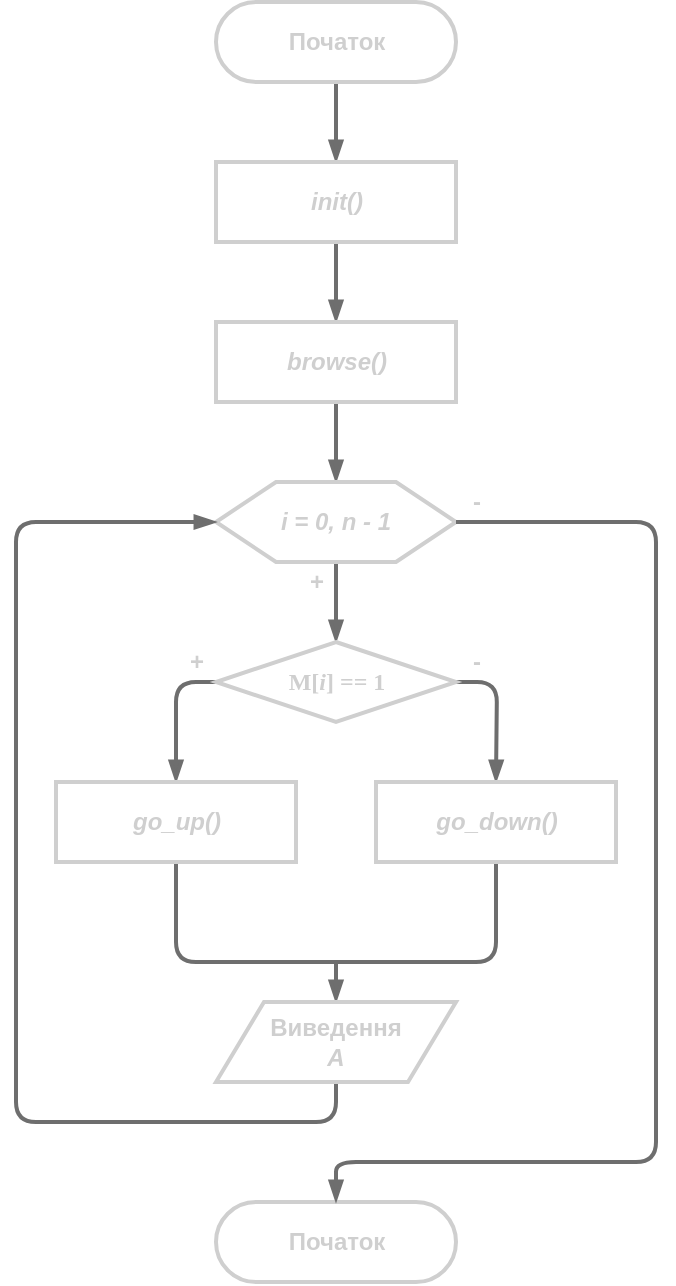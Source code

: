 <mxfile version="15.7.3" type="device" pages="5"><diagram id="VErXD3LY2XU5S0TWcknd" name="Основна"><mxGraphModel dx="434" dy="779" grid="1" gridSize="10" guides="1" tooltips="1" connect="1" arrows="1" fold="1" page="1" pageScale="1" pageWidth="827" pageHeight="1169" math="0" shadow="0"><root><mxCell id="0"/><mxCell id="1" parent="0"/><mxCell id="3n3Az-c2CHHr2VOYUm8L-2" style="edgeStyle=orthogonalEdgeStyle;rounded=0;orthogonalLoop=1;jettySize=auto;html=1;fontColor=#CFCFCF;strokeWidth=2;endArrow=blockThin;endFill=1;strokeColor=#6E6E6E;" edge="1" parent="1" source="3n3Az-c2CHHr2VOYUm8L-1"><mxGeometry relative="1" as="geometry"><mxPoint x="260" y="280" as="targetPoint"/></mxGeometry></mxCell><mxCell id="3n3Az-c2CHHr2VOYUm8L-1" value="&lt;b&gt;&lt;font color=&quot;#cfcfcf&quot;&gt;Початок&lt;/font&gt;&lt;/b&gt;" style="html=1;dashed=0;whitespace=wrap;shape=mxgraph.dfd.start;strokeWidth=2;strokeColor=#CFCFCF;" vertex="1" parent="1"><mxGeometry x="200" y="200" width="120" height="40" as="geometry"/></mxCell><mxCell id="3n3Az-c2CHHr2VOYUm8L-5" style="edgeStyle=orthogonalEdgeStyle;rounded=0;orthogonalLoop=1;jettySize=auto;html=1;fontColor=#CFCFCF;endArrow=blockThin;endFill=1;strokeColor=#6E6E6E;strokeWidth=2;" edge="1" parent="1" source="3n3Az-c2CHHr2VOYUm8L-4"><mxGeometry relative="1" as="geometry"><mxPoint x="260" y="360" as="targetPoint"/></mxGeometry></mxCell><mxCell id="3n3Az-c2CHHr2VOYUm8L-4" value="&lt;b&gt;&lt;i&gt;init()&lt;/i&gt;&lt;/b&gt;" style="html=1;dashed=0;whitespace=wrap;fontColor=#CFCFCF;strokeColor=#CFCFCF;strokeWidth=2;" vertex="1" parent="1"><mxGeometry x="200" y="280" width="120" height="40" as="geometry"/></mxCell><mxCell id="3n3Az-c2CHHr2VOYUm8L-9" style="edgeStyle=orthogonalEdgeStyle;rounded=0;orthogonalLoop=1;jettySize=auto;html=1;entryX=0.5;entryY=0;entryDx=0;entryDy=0;fontColor=#CFCFCF;endArrow=blockThin;endFill=1;strokeColor=#6E6E6E;strokeWidth=2;" edge="1" parent="1" source="3n3Az-c2CHHr2VOYUm8L-6" target="3n3Az-c2CHHr2VOYUm8L-7"><mxGeometry relative="1" as="geometry"/></mxCell><mxCell id="3n3Az-c2CHHr2VOYUm8L-6" value="&lt;b&gt;&lt;i&gt;browse()&lt;/i&gt;&lt;/b&gt;" style="html=1;dashed=0;whitespace=wrap;fontColor=#CFCFCF;strokeColor=#CFCFCF;strokeWidth=2;" vertex="1" parent="1"><mxGeometry x="200" y="360" width="120" height="40" as="geometry"/></mxCell><mxCell id="3n3Az-c2CHHr2VOYUm8L-10" style="edgeStyle=orthogonalEdgeStyle;rounded=0;orthogonalLoop=1;jettySize=auto;html=1;fontColor=#CFCFCF;endArrow=blockThin;endFill=1;strokeColor=#6E6E6E;strokeWidth=2;" edge="1" parent="1" source="3n3Az-c2CHHr2VOYUm8L-7"><mxGeometry relative="1" as="geometry"><mxPoint x="260" y="520" as="targetPoint"/></mxGeometry></mxCell><mxCell id="3n3Az-c2CHHr2VOYUm8L-7" value="&lt;b&gt;&lt;i&gt;i = 0, n - 1&lt;/i&gt;&lt;/b&gt;" style="shape=hexagon;perimeter=hexagonPerimeter2;whiteSpace=wrap;html=1;size=0.25;dashed=0;fontColor=#CFCFCF;strokeColor=#CFCFCF;strokeWidth=2;" vertex="1" parent="1"><mxGeometry x="200" y="440" width="120" height="40" as="geometry"/></mxCell><mxCell id="3n3Az-c2CHHr2VOYUm8L-14" style="edgeStyle=orthogonalEdgeStyle;rounded=1;orthogonalLoop=1;jettySize=auto;html=1;fontColor=#CFCFCF;endArrow=blockThin;endFill=1;strokeColor=#6E6E6E;strokeWidth=2;entryX=0.5;entryY=0;entryDx=0;entryDy=0;" edge="1" parent="1" source="3n3Az-c2CHHr2VOYUm8L-13" target="3n3Az-c2CHHr2VOYUm8L-16"><mxGeometry relative="1" as="geometry"><mxPoint x="180" y="600" as="targetPoint"/><Array as="points"><mxPoint x="180" y="540"/></Array></mxGeometry></mxCell><mxCell id="3n3Az-c2CHHr2VOYUm8L-15" style="edgeStyle=orthogonalEdgeStyle;rounded=1;orthogonalLoop=1;jettySize=auto;html=1;fontColor=#CFCFCF;endArrow=blockThin;endFill=1;strokeColor=#6E6E6E;strokeWidth=2;" edge="1" parent="1" source="3n3Az-c2CHHr2VOYUm8L-13"><mxGeometry relative="1" as="geometry"><mxPoint x="340" y="590" as="targetPoint"/></mxGeometry></mxCell><mxCell id="3n3Az-c2CHHr2VOYUm8L-13" value="&lt;font style=&quot;font-size: 12px&quot;&gt;&lt;b&gt;&lt;span lang=&quot;EN-US&quot; style=&quot;font-family: &amp;#34;times new roman&amp;#34; , serif&quot;&gt;M[&lt;/span&gt;&lt;i&gt;&lt;span lang=&quot;EN-US&quot; style=&quot;font-family: &amp;#34;times new roman&amp;#34; , serif&quot;&gt;i&lt;/span&gt;&lt;/i&gt;&lt;span lang=&quot;EN-US&quot; style=&quot;font-family: &amp;#34;times new roman&amp;#34; , serif&quot;&gt;] ==&lt;/span&gt;&lt;span lang=&quot;EN-US&quot; style=&quot;font-family: &amp;#34;times new roman&amp;#34; , serif&quot;&gt;&lt;i&gt;&amp;nbsp;&lt;/i&gt;1&lt;/span&gt;&lt;/b&gt;&lt;/font&gt;" style="shape=rhombus;html=1;dashed=0;whitespace=wrap;perimeter=rhombusPerimeter;fontColor=#CFCFCF;strokeColor=#CFCFCF;strokeWidth=2;" vertex="1" parent="1"><mxGeometry x="200" y="520" width="120" height="40" as="geometry"/></mxCell><mxCell id="3n3Az-c2CHHr2VOYUm8L-18" style="edgeStyle=orthogonalEdgeStyle;rounded=1;orthogonalLoop=1;jettySize=auto;html=1;fontColor=#CFCFCF;endArrow=none;endFill=0;strokeColor=#6E6E6E;strokeWidth=2;" edge="1" parent="1" source="3n3Az-c2CHHr2VOYUm8L-16"><mxGeometry relative="1" as="geometry"><mxPoint x="260" y="680" as="targetPoint"/><Array as="points"><mxPoint x="180" y="680"/></Array></mxGeometry></mxCell><mxCell id="3n3Az-c2CHHr2VOYUm8L-16" value="&lt;b&gt;&lt;i&gt;&lt;font color=&quot;#cfcfcf&quot;&gt;go_up()&lt;/font&gt;&lt;/i&gt;&lt;/b&gt;" style="html=1;dashed=0;whitespace=wrap;fontColor=rgba(240, 240, 240, 1);strokeColor=#CFCFCF;strokeWidth=2;" vertex="1" parent="1"><mxGeometry x="120" y="590" width="120" height="40" as="geometry"/></mxCell><mxCell id="3n3Az-c2CHHr2VOYUm8L-19" style="edgeStyle=orthogonalEdgeStyle;rounded=1;orthogonalLoop=1;jettySize=auto;html=1;fontColor=#CFCFCF;endArrow=none;endFill=0;strokeColor=#6E6E6E;strokeWidth=2;" edge="1" parent="1" source="3n3Az-c2CHHr2VOYUm8L-17"><mxGeometry relative="1" as="geometry"><mxPoint x="260" y="680" as="targetPoint"/><Array as="points"><mxPoint x="340" y="680"/></Array></mxGeometry></mxCell><mxCell id="3n3Az-c2CHHr2VOYUm8L-17" value="&lt;b&gt;&lt;i&gt;&lt;font color=&quot;#cfcfcf&quot;&gt;go_down()&lt;/font&gt;&lt;/i&gt;&lt;/b&gt;" style="html=1;dashed=0;whitespace=wrap;fontColor=rgba(240, 240, 240, 1);strokeColor=#CFCFCF;strokeWidth=2;" vertex="1" parent="1"><mxGeometry x="280" y="590" width="120" height="40" as="geometry"/></mxCell><mxCell id="3n3Az-c2CHHr2VOYUm8L-20" style="edgeStyle=orthogonalEdgeStyle;rounded=0;orthogonalLoop=1;jettySize=auto;html=1;fontColor=#CFCFCF;endArrow=blockThin;endFill=1;strokeColor=#6E6E6E;strokeWidth=2;" edge="1" parent="1"><mxGeometry relative="1" as="geometry"><mxPoint x="260" y="700" as="targetPoint"/><mxPoint x="260" y="680" as="sourcePoint"/></mxGeometry></mxCell><mxCell id="3n3Az-c2CHHr2VOYUm8L-22" style="edgeStyle=orthogonalEdgeStyle;rounded=1;orthogonalLoop=1;jettySize=auto;html=1;fontColor=#CFCFCF;endArrow=blockThin;endFill=1;strokeColor=#6E6E6E;strokeWidth=2;entryX=0;entryY=0.5;entryDx=0;entryDy=0;" edge="1" parent="1" source="3n3Az-c2CHHr2VOYUm8L-21" target="3n3Az-c2CHHr2VOYUm8L-7"><mxGeometry relative="1" as="geometry"><mxPoint x="90" y="460" as="targetPoint"/><Array as="points"><mxPoint x="260" y="760"/><mxPoint x="100" y="760"/><mxPoint x="100" y="460"/></Array></mxGeometry></mxCell><mxCell id="3n3Az-c2CHHr2VOYUm8L-21" value="&lt;b&gt;&lt;font color=&quot;#cfcfcf&quot;&gt;Виведення&lt;br&gt;&lt;i&gt;А&lt;/i&gt;&lt;br&gt;&lt;/font&gt;&lt;/b&gt;" style="shape=parallelogram;perimeter=parallelogramPerimeter;whiteSpace=wrap;html=1;dashed=0;strokeColor=#CFCFCF;strokeWidth=2;" vertex="1" parent="1"><mxGeometry x="200" y="700" width="120" height="40" as="geometry"/></mxCell><mxCell id="3n3Az-c2CHHr2VOYUm8L-23" value="&lt;b&gt;&lt;font color=&quot;#cfcfcf&quot;&gt;Початок&lt;/font&gt;&lt;/b&gt;" style="html=1;dashed=0;whitespace=wrap;shape=mxgraph.dfd.start;strokeWidth=2;strokeColor=#CFCFCF;" vertex="1" parent="1"><mxGeometry x="200" y="800" width="120" height="40" as="geometry"/></mxCell><mxCell id="3n3Az-c2CHHr2VOYUm8L-24" value="&lt;b&gt;+&lt;/b&gt;" style="text;html=1;align=center;verticalAlign=middle;resizable=0;points=[];autosize=1;strokeColor=none;fillColor=none;fontSize=12;fontColor=#CFCFCF;" vertex="1" parent="1"><mxGeometry x="180" y="520" width="20" height="20" as="geometry"/></mxCell><mxCell id="3n3Az-c2CHHr2VOYUm8L-25" value="&lt;b&gt;-&lt;/b&gt;" style="text;html=1;align=center;verticalAlign=middle;resizable=0;points=[];autosize=1;strokeColor=none;fillColor=none;fontSize=12;fontColor=#CFCFCF;" vertex="1" parent="1"><mxGeometry x="320" y="520" width="20" height="20" as="geometry"/></mxCell><mxCell id="3n3Az-c2CHHr2VOYUm8L-26" value="&lt;b&gt;+&lt;/b&gt;" style="text;html=1;align=center;verticalAlign=middle;resizable=0;points=[];autosize=1;strokeColor=none;fillColor=none;fontSize=12;fontColor=#CFCFCF;" vertex="1" parent="1"><mxGeometry x="240" y="480" width="20" height="20" as="geometry"/></mxCell><mxCell id="3n3Az-c2CHHr2VOYUm8L-27" value="&lt;b&gt;-&lt;/b&gt;" style="text;html=1;align=center;verticalAlign=middle;resizable=0;points=[];autosize=1;strokeColor=none;fillColor=none;fontSize=12;fontColor=#CFCFCF;" vertex="1" parent="1"><mxGeometry x="320" y="440" width="20" height="20" as="geometry"/></mxCell><mxCell id="3n3Az-c2CHHr2VOYUm8L-28" style="edgeStyle=orthogonalEdgeStyle;rounded=1;orthogonalLoop=1;jettySize=auto;html=1;fontColor=#CFCFCF;endArrow=blockThin;endFill=1;strokeColor=#6E6E6E;strokeWidth=2;exitX=1;exitY=0.5;exitDx=0;exitDy=0;entryX=0.5;entryY=0.5;entryDx=0;entryDy=-20;entryPerimeter=0;" edge="1" parent="1" source="3n3Az-c2CHHr2VOYUm8L-7" target="3n3Az-c2CHHr2VOYUm8L-23"><mxGeometry relative="1" as="geometry"><mxPoint x="400" y="760" as="targetPoint"/><mxPoint x="270" y="490" as="sourcePoint"/><Array as="points"><mxPoint x="420" y="460"/><mxPoint x="420" y="780"/><mxPoint x="260" y="780"/></Array></mxGeometry></mxCell></root></mxGraphModel></diagram><diagram id="AMESwNpRccfk8KoE5VS7" name="init"><mxGraphModel dx="304" dy="545" grid="1" gridSize="10" guides="1" tooltips="1" connect="1" arrows="1" fold="1" page="1" pageScale="1" pageWidth="827" pageHeight="1169" math="0" shadow="0"><root><mxCell id="Ew0zKJBiKAkMrUPl1VvY-0"/><mxCell id="Ew0zKJBiKAkMrUPl1VvY-1" parent="Ew0zKJBiKAkMrUPl1VvY-0"/><mxCell id="jxosLvXY7_9ISaKPgL17-3" style="edgeStyle=orthogonalEdgeStyle;rounded=1;orthogonalLoop=1;jettySize=auto;html=1;fontSize=12;fontColor=#CFCFCF;endArrow=blockThin;endFill=1;strokeColor=#6E6E6E;strokeWidth=2;" edge="1" parent="Ew0zKJBiKAkMrUPl1VvY-1" source="jxosLvXY7_9ISaKPgL17-1"><mxGeometry relative="1" as="geometry"><mxPoint x="340" y="320" as="targetPoint"/></mxGeometry></mxCell><mxCell id="jxosLvXY7_9ISaKPgL17-1" value="&lt;b&gt;Початок &lt;i&gt;init()&lt;/i&gt;&lt;/b&gt;" style="shape=process;whiteSpace=wrap;html=1;backgroundOutline=1;dashed=0;fontSize=12;fontColor=#CFCFCF;strokeColor=#CFCFCF;strokeWidth=2;" vertex="1" parent="Ew0zKJBiKAkMrUPl1VvY-1"><mxGeometry x="280" y="240" width="120" height="40" as="geometry"/></mxCell><mxCell id="jxosLvXY7_9ISaKPgL17-2" value="&lt;b&gt;Кінець&amp;nbsp;&lt;i&gt;init()&lt;/i&gt;&lt;/b&gt;" style="shape=process;whiteSpace=wrap;html=1;backgroundOutline=1;dashed=0;fontSize=12;fontColor=#CFCFCF;strokeColor=#CFCFCF;strokeWidth=2;" vertex="1" parent="Ew0zKJBiKAkMrUPl1VvY-1"><mxGeometry x="280" y="660" width="120" height="40" as="geometry"/></mxCell><mxCell id="jxosLvXY7_9ISaKPgL17-5" style="edgeStyle=orthogonalEdgeStyle;rounded=1;orthogonalLoop=1;jettySize=auto;html=1;fontSize=12;fontColor=#CFCFCF;endArrow=blockThin;endFill=1;strokeColor=#6E6E6E;strokeWidth=2;" edge="1" parent="Ew0zKJBiKAkMrUPl1VvY-1" source="jxosLvXY7_9ISaKPgL17-4"><mxGeometry relative="1" as="geometry"><mxPoint x="340" y="400" as="targetPoint"/></mxGeometry></mxCell><mxCell id="jxosLvXY7_9ISaKPgL17-4" value="&lt;b&gt;Введення &lt;br&gt;А, В&lt;/b&gt;" style="shape=parallelogram;perimeter=parallelogramPerimeter;whiteSpace=wrap;html=1;dashed=0;fontSize=12;fontColor=#CFCFCF;strokeColor=#CFCFCF;strokeWidth=2;" vertex="1" parent="Ew0zKJBiKAkMrUPl1VvY-1"><mxGeometry x="280" y="320" width="120" height="40" as="geometry"/></mxCell><mxCell id="jxosLvXY7_9ISaKPgL17-7" style="edgeStyle=orthogonalEdgeStyle;rounded=1;orthogonalLoop=1;jettySize=auto;html=1;fontSize=12;fontColor=#CFCFCF;endArrow=blockThin;endFill=1;strokeColor=#6E6E6E;strokeWidth=2;" edge="1" parent="Ew0zKJBiKAkMrUPl1VvY-1" source="jxosLvXY7_9ISaKPgL17-6"><mxGeometry relative="1" as="geometry"><mxPoint x="340" y="480" as="targetPoint"/></mxGeometry></mxCell><mxCell id="jxosLvXY7_9ISaKPgL17-6" value="&lt;p class=&quot;MsoNormal&quot; style=&quot;margin-left: 2.55pt ; line-height: 150%&quot;&gt;&lt;i&gt;&lt;span lang=&quot;UK&quot; style=&quot;line-height: 150%&quot;&gt;&lt;b&gt;srand(time(NULL))&lt;/b&gt;&lt;/span&gt;&lt;/i&gt;&lt;/p&gt;" style="html=1;dashed=0;whitespace=wrap;fontSize=12;fontColor=#CFCFCF;strokeColor=#CFCFCF;strokeWidth=2;" vertex="1" parent="Ew0zKJBiKAkMrUPl1VvY-1"><mxGeometry x="280" y="400" width="120" height="40" as="geometry"/></mxCell><mxCell id="g2Cu0-tZTQ4cTyQQmRqe-1" style="edgeStyle=orthogonalEdgeStyle;rounded=1;orthogonalLoop=1;jettySize=auto;html=1;fontSize=12;fontColor=#CFCFCF;endArrow=blockThin;endFill=1;strokeColor=#6E6E6E;strokeWidth=2;" edge="1" parent="Ew0zKJBiKAkMrUPl1VvY-1" source="g2Cu0-tZTQ4cTyQQmRqe-0"><mxGeometry relative="1" as="geometry"><mxPoint x="340" y="560" as="targetPoint"/></mxGeometry></mxCell><mxCell id="g2Cu0-tZTQ4cTyQQmRqe-0" value="&lt;b&gt;&lt;i&gt;i = 0, n - 1&lt;/i&gt;&lt;/b&gt;" style="shape=hexagon;perimeter=hexagonPerimeter2;whiteSpace=wrap;html=1;size=0.25;dashed=0;fontColor=#CFCFCF;strokeColor=#CFCFCF;strokeWidth=2;" vertex="1" parent="Ew0zKJBiKAkMrUPl1VvY-1"><mxGeometry x="280" y="480" width="120" height="40" as="geometry"/></mxCell><mxCell id="ptQA7FdXPeIJqUZ7qnWB-0" value="&lt;b&gt;+&lt;/b&gt;" style="text;html=1;align=center;verticalAlign=middle;resizable=0;points=[];autosize=1;strokeColor=none;fillColor=none;fontSize=12;fontColor=#CFCFCF;" vertex="1" parent="Ew0zKJBiKAkMrUPl1VvY-1"><mxGeometry x="320" y="520" width="20" height="20" as="geometry"/></mxCell><mxCell id="ptQA7FdXPeIJqUZ7qnWB-1" value="&lt;b&gt;-&lt;/b&gt;" style="text;html=1;align=center;verticalAlign=middle;resizable=0;points=[];autosize=1;strokeColor=none;fillColor=none;fontSize=12;fontColor=#CFCFCF;" vertex="1" parent="Ew0zKJBiKAkMrUPl1VvY-1"><mxGeometry x="400" y="480" width="20" height="20" as="geometry"/></mxCell><mxCell id="ptQA7FdXPeIJqUZ7qnWB-2" style="edgeStyle=orthogonalEdgeStyle;rounded=1;orthogonalLoop=1;jettySize=auto;html=1;fontSize=12;fontColor=#CFCFCF;endArrow=blockThin;endFill=1;strokeColor=#6E6E6E;strokeWidth=2;exitX=1;exitY=0.5;exitDx=0;exitDy=0;" edge="1" parent="Ew0zKJBiKAkMrUPl1VvY-1" source="g2Cu0-tZTQ4cTyQQmRqe-0"><mxGeometry relative="1" as="geometry"><mxPoint x="340" y="660" as="targetPoint"/><mxPoint x="350" y="530" as="sourcePoint"/><Array as="points"><mxPoint x="420" y="500"/><mxPoint x="420" y="640"/></Array></mxGeometry></mxCell><mxCell id="ptQA7FdXPeIJqUZ7qnWB-4" style="edgeStyle=orthogonalEdgeStyle;rounded=1;orthogonalLoop=1;jettySize=auto;html=1;fontSize=12;fontColor=#CFCFCF;endArrow=blockThin;endFill=1;strokeColor=#6E6E6E;strokeWidth=2;entryX=0;entryY=0.5;entryDx=0;entryDy=0;" edge="1" parent="Ew0zKJBiKAkMrUPl1VvY-1" source="ptQA7FdXPeIJqUZ7qnWB-3" target="g2Cu0-tZTQ4cTyQQmRqe-0"><mxGeometry relative="1" as="geometry"><mxPoint x="340" y="620" as="targetPoint"/><Array as="points"><mxPoint x="340" y="620"/><mxPoint x="260" y="620"/><mxPoint x="260" y="500"/></Array></mxGeometry></mxCell><mxCell id="ptQA7FdXPeIJqUZ7qnWB-3" value="&lt;font style=&quot;font-size: 12px&quot;&gt;&lt;b&gt;&lt;i&gt;&lt;span lang=&quot;UK&quot;&gt;M[&lt;/span&gt;&lt;span lang=&quot;UK&quot;&gt;i&lt;/span&gt;&lt;span lang=&quot;UK&quot;&gt;]&lt;/span&gt;&lt;span lang=&quot;UK&quot;&gt; = rand() % 2;&lt;/span&gt;&lt;/i&gt;&lt;/b&gt;&lt;/font&gt;" style="html=1;dashed=0;whitespace=wrap;fontSize=12;fontColor=#CFCFCF;strokeColor=#CFCFCF;strokeWidth=2;" vertex="1" parent="Ew0zKJBiKAkMrUPl1VvY-1"><mxGeometry x="280" y="560" width="120" height="40" as="geometry"/></mxCell></root></mxGraphModel></diagram><diagram id="oi4b44WLYdKYd5fE-HuP" name="browse"><mxGraphModel dx="304" dy="545" grid="1" gridSize="10" guides="1" tooltips="1" connect="1" arrows="1" fold="1" page="1" pageScale="1" pageWidth="827" pageHeight="1169" math="0" shadow="0"><root><mxCell id="JRLM4fZIY8JDBZTM4tTd-0"/><mxCell id="JRLM4fZIY8JDBZTM4tTd-1" parent="JRLM4fZIY8JDBZTM4tTd-0"/><mxCell id="K_V6_YN2c8frKBr8bbuY-0" style="edgeStyle=orthogonalEdgeStyle;rounded=1;orthogonalLoop=1;jettySize=auto;html=1;fontSize=12;fontColor=#CFCFCF;endArrow=blockThin;endFill=1;strokeColor=#6E6E6E;strokeWidth=2;" edge="1" parent="JRLM4fZIY8JDBZTM4tTd-1" source="K_V6_YN2c8frKBr8bbuY-1"><mxGeometry relative="1" as="geometry"><mxPoint x="340" y="480" as="targetPoint"/></mxGeometry></mxCell><mxCell id="K_V6_YN2c8frKBr8bbuY-1" value="&lt;b&gt;Початок &lt;i&gt;browse()&lt;/i&gt;&lt;/b&gt;" style="shape=process;whiteSpace=wrap;html=1;backgroundOutline=1;dashed=0;fontSize=12;fontColor=#CFCFCF;strokeColor=#CFCFCF;strokeWidth=2;" vertex="1" parent="JRLM4fZIY8JDBZTM4tTd-1"><mxGeometry x="280" y="400" width="120" height="40" as="geometry"/></mxCell><mxCell id="K_V6_YN2c8frKBr8bbuY-2" value="&lt;b&gt;Кінець&amp;nbsp;&lt;br&gt;&lt;i&gt;browse()&lt;/i&gt;&lt;/b&gt;" style="shape=process;whiteSpace=wrap;html=1;backgroundOutline=1;dashed=0;fontSize=12;fontColor=#CFCFCF;strokeColor=#CFCFCF;strokeWidth=2;" vertex="1" parent="JRLM4fZIY8JDBZTM4tTd-1"><mxGeometry x="280" y="660" width="120" height="40" as="geometry"/></mxCell><mxCell id="K_V6_YN2c8frKBr8bbuY-7" style="edgeStyle=orthogonalEdgeStyle;rounded=1;orthogonalLoop=1;jettySize=auto;html=1;fontSize=12;fontColor=#CFCFCF;endArrow=blockThin;endFill=1;strokeColor=#6E6E6E;strokeWidth=2;" edge="1" parent="JRLM4fZIY8JDBZTM4tTd-1" source="K_V6_YN2c8frKBr8bbuY-8"><mxGeometry relative="1" as="geometry"><mxPoint x="340" y="560" as="targetPoint"/></mxGeometry></mxCell><mxCell id="K_V6_YN2c8frKBr8bbuY-8" value="&lt;b&gt;&lt;i&gt;i = 0, n - 1&lt;/i&gt;&lt;/b&gt;" style="shape=hexagon;perimeter=hexagonPerimeter2;whiteSpace=wrap;html=1;size=0.25;dashed=0;fontColor=#CFCFCF;strokeColor=#CFCFCF;strokeWidth=2;" vertex="1" parent="JRLM4fZIY8JDBZTM4tTd-1"><mxGeometry x="280" y="480" width="120" height="40" as="geometry"/></mxCell><mxCell id="K_V6_YN2c8frKBr8bbuY-9" value="&lt;b&gt;+&lt;/b&gt;" style="text;html=1;align=center;verticalAlign=middle;resizable=0;points=[];autosize=1;strokeColor=none;fillColor=none;fontSize=12;fontColor=#CFCFCF;" vertex="1" parent="JRLM4fZIY8JDBZTM4tTd-1"><mxGeometry x="320" y="520" width="20" height="20" as="geometry"/></mxCell><mxCell id="K_V6_YN2c8frKBr8bbuY-10" value="&lt;b&gt;-&lt;/b&gt;" style="text;html=1;align=center;verticalAlign=middle;resizable=0;points=[];autosize=1;strokeColor=none;fillColor=none;fontSize=12;fontColor=#CFCFCF;" vertex="1" parent="JRLM4fZIY8JDBZTM4tTd-1"><mxGeometry x="400" y="480" width="20" height="20" as="geometry"/></mxCell><mxCell id="K_V6_YN2c8frKBr8bbuY-11" style="edgeStyle=orthogonalEdgeStyle;rounded=1;orthogonalLoop=1;jettySize=auto;html=1;fontSize=12;fontColor=#CFCFCF;endArrow=blockThin;endFill=1;strokeColor=#6E6E6E;strokeWidth=2;exitX=1;exitY=0.5;exitDx=0;exitDy=0;" edge="1" parent="JRLM4fZIY8JDBZTM4tTd-1" source="K_V6_YN2c8frKBr8bbuY-8"><mxGeometry relative="1" as="geometry"><mxPoint x="340" y="660" as="targetPoint"/><mxPoint x="350" y="530" as="sourcePoint"/><Array as="points"><mxPoint x="420" y="500"/><mxPoint x="420" y="640"/></Array></mxGeometry></mxCell><mxCell id="K_V6_YN2c8frKBr8bbuY-12" style="edgeStyle=orthogonalEdgeStyle;rounded=1;orthogonalLoop=1;jettySize=auto;html=1;fontSize=12;fontColor=#CFCFCF;endArrow=blockThin;endFill=1;strokeColor=#6E6E6E;strokeWidth=2;entryX=0;entryY=0.5;entryDx=0;entryDy=0;" edge="1" parent="JRLM4fZIY8JDBZTM4tTd-1" target="K_V6_YN2c8frKBr8bbuY-8"><mxGeometry relative="1" as="geometry"><mxPoint x="340" y="620" as="targetPoint"/><Array as="points"><mxPoint x="340" y="620"/><mxPoint x="260" y="620"/><mxPoint x="260" y="500"/></Array><mxPoint x="340" y="600" as="sourcePoint"/></mxGeometry></mxCell><mxCell id="K_V6_YN2c8frKBr8bbuY-14" value="&lt;b&gt;Виведення &lt;br&gt;&lt;i&gt;M[i]&lt;/i&gt;&lt;br&gt;&lt;/b&gt;" style="shape=parallelogram;perimeter=parallelogramPerimeter;whiteSpace=wrap;html=1;dashed=0;fontSize=12;fontColor=#CFCFCF;strokeColor=#CFCFCF;strokeWidth=2;" vertex="1" parent="JRLM4fZIY8JDBZTM4tTd-1"><mxGeometry x="280" y="560" width="120" height="40" as="geometry"/></mxCell></root></mxGraphModel></diagram><diagram id="xpF_D7s-yxExtYIZpJZz" name="go_up"><mxGraphModel dx="304" dy="545" grid="1" gridSize="10" guides="1" tooltips="1" connect="1" arrows="1" fold="1" page="1" pageScale="1" pageWidth="827" pageHeight="1169" math="0" shadow="0"><root><mxCell id="oaIYlhFf3q6a5GUk-Rw9-0"/><mxCell id="oaIYlhFf3q6a5GUk-Rw9-1" parent="oaIYlhFf3q6a5GUk-Rw9-0"/><mxCell id="ES_JJI-ImUW-uKYeOio3-0" style="edgeStyle=orthogonalEdgeStyle;rounded=1;orthogonalLoop=1;jettySize=auto;html=1;fontFamily=Helvetica;fontSize=12;fontColor=#CFCFCF;endArrow=blockThin;endFill=1;strokeColor=#6E6E6E;strokeWidth=2;" edge="1" parent="oaIYlhFf3q6a5GUk-Rw9-1" source="t1zmrHmuxtdwq6ykcV5b-0"><mxGeometry relative="1" as="geometry"><mxPoint x="340" y="480" as="targetPoint"/></mxGeometry></mxCell><mxCell id="t1zmrHmuxtdwq6ykcV5b-0" value="&lt;b&gt;Початок &lt;i&gt;go_up()&lt;/i&gt;&lt;/b&gt;" style="shape=process;whiteSpace=wrap;html=1;backgroundOutline=1;dashed=0;fontSize=12;fontColor=#CFCFCF;strokeColor=#CFCFCF;strokeWidth=2;" vertex="1" parent="oaIYlhFf3q6a5GUk-Rw9-1"><mxGeometry x="280" y="400" width="120" height="40" as="geometry"/></mxCell><mxCell id="t1zmrHmuxtdwq6ykcV5b-1" value="&lt;b&gt;Кінець&amp;nbsp;&lt;i&gt;go_up()&lt;/i&gt;&lt;/b&gt;" style="shape=process;whiteSpace=wrap;html=1;backgroundOutline=1;dashed=0;fontSize=12;fontColor=#CFCFCF;strokeColor=#CFCFCF;strokeWidth=2;" vertex="1" parent="oaIYlhFf3q6a5GUk-Rw9-1"><mxGeometry x="280" y="660" width="120" height="40" as="geometry"/></mxCell><mxCell id="ES_JJI-ImUW-uKYeOio3-2" style="edgeStyle=orthogonalEdgeStyle;rounded=1;orthogonalLoop=1;jettySize=auto;html=1;fontFamily=Helvetica;fontSize=12;fontColor=#CFCFCF;endArrow=blockThin;endFill=1;strokeColor=#6E6E6E;strokeWidth=2;" edge="1" parent="oaIYlhFf3q6a5GUk-Rw9-1" source="ES_JJI-ImUW-uKYeOio3-1"><mxGeometry relative="1" as="geometry"><mxPoint x="260" y="560" as="targetPoint"/></mxGeometry></mxCell><mxCell id="ES_JJI-ImUW-uKYeOio3-3" style="edgeStyle=orthogonalEdgeStyle;rounded=1;orthogonalLoop=1;jettySize=auto;html=1;fontFamily=Helvetica;fontSize=12;fontColor=#CFCFCF;endArrow=blockThin;endFill=1;strokeColor=#6E6E6E;strokeWidth=2;" edge="1" parent="oaIYlhFf3q6a5GUk-Rw9-1" source="ES_JJI-ImUW-uKYeOio3-1"><mxGeometry relative="1" as="geometry"><mxPoint x="420" y="560" as="targetPoint"/></mxGeometry></mxCell><mxCell id="ES_JJI-ImUW-uKYeOio3-1" value="&lt;i&gt;&lt;span lang=&quot;EN-US&quot; style=&quot;font-family: &amp;#34;times new roman&amp;#34; , serif&quot;&gt;&lt;font style=&quot;font-size: 12px&quot;&gt;A&amp;lt; B - 1 &amp;amp;&amp;amp; &lt;br&gt;A != B&amp;nbsp;&lt;/font&gt;&lt;/span&gt;&lt;/i&gt;" style="shape=rhombus;html=1;dashed=0;whitespace=wrap;perimeter=rhombusPerimeter;fontFamily=Helvetica;fontSize=12;fontColor=#CFCFCF;strokeColor=#CFCFCF;strokeWidth=2;" vertex="1" parent="oaIYlhFf3q6a5GUk-Rw9-1"><mxGeometry x="280" y="480" width="120" height="60" as="geometry"/></mxCell><mxCell id="ES_JJI-ImUW-uKYeOio3-6" style="edgeStyle=orthogonalEdgeStyle;rounded=1;orthogonalLoop=1;jettySize=auto;html=1;fontFamily=Helvetica;fontSize=12;fontColor=#CFCFCF;endArrow=none;endFill=0;strokeColor=#6E6E6E;strokeWidth=2;" edge="1" parent="oaIYlhFf3q6a5GUk-Rw9-1" source="ES_JJI-ImUW-uKYeOio3-4"><mxGeometry relative="1" as="geometry"><mxPoint x="340" y="640" as="targetPoint"/><Array as="points"><mxPoint x="260" y="640"/></Array></mxGeometry></mxCell><mxCell id="ES_JJI-ImUW-uKYeOio3-4" value="&lt;i&gt;&lt;span lang=&quot;EN-US&quot; style=&quot;font-family: &amp;#34;times new roman&amp;#34; , serif&quot;&gt;&lt;font style=&quot;font-size: 12px&quot;&gt;A += 2&lt;/font&gt;&lt;/span&gt;&lt;/i&gt;" style="html=1;dashed=0;whitespace=wrap;fontFamily=Helvetica;fontSize=12;fontColor=#CFCFCF;strokeColor=#CFCFCF;strokeWidth=2;" vertex="1" parent="oaIYlhFf3q6a5GUk-Rw9-1"><mxGeometry x="200" y="560" width="120" height="40" as="geometry"/></mxCell><mxCell id="ES_JJI-ImUW-uKYeOio3-7" style="edgeStyle=orthogonalEdgeStyle;rounded=1;orthogonalLoop=1;jettySize=auto;html=1;fontFamily=Helvetica;fontSize=12;fontColor=#CFCFCF;endArrow=none;endFill=0;strokeColor=#6E6E6E;strokeWidth=2;" edge="1" parent="oaIYlhFf3q6a5GUk-Rw9-1" source="ES_JJI-ImUW-uKYeOio3-5"><mxGeometry relative="1" as="geometry"><mxPoint x="340" y="640" as="targetPoint"/><Array as="points"><mxPoint x="420" y="640"/></Array></mxGeometry></mxCell><mxCell id="ES_JJI-ImUW-uKYeOio3-5" value="&lt;i&gt;&lt;span lang=&quot;EN-US&quot; style=&quot;font-family: &amp;#34;times new roman&amp;#34; , serif&quot;&gt;&lt;font style=&quot;font-size: 12px&quot;&gt;A += 1&lt;/font&gt;&lt;/span&gt;&lt;/i&gt;" style="html=1;dashed=0;whitespace=wrap;fontFamily=Helvetica;fontSize=12;fontColor=#CFCFCF;strokeColor=#CFCFCF;strokeWidth=2;" vertex="1" parent="oaIYlhFf3q6a5GUk-Rw9-1"><mxGeometry x="360" y="560" width="120" height="40" as="geometry"/></mxCell><mxCell id="ES_JJI-ImUW-uKYeOio3-8" style="edgeStyle=orthogonalEdgeStyle;rounded=1;orthogonalLoop=1;jettySize=auto;html=1;fontFamily=Helvetica;fontSize=12;fontColor=#CFCFCF;endArrow=blockThin;endFill=1;strokeColor=#6E6E6E;strokeWidth=2;entryX=0.5;entryY=0;entryDx=0;entryDy=0;" edge="1" parent="oaIYlhFf3q6a5GUk-Rw9-1" target="t1zmrHmuxtdwq6ykcV5b-1"><mxGeometry relative="1" as="geometry"><mxPoint x="350" y="490" as="targetPoint"/><mxPoint x="340" y="640" as="sourcePoint"/></mxGeometry></mxCell><mxCell id="0toixpkscl_GDkUuiqpc-0" value="&lt;b&gt;+&lt;/b&gt;" style="text;html=1;align=center;verticalAlign=middle;resizable=0;points=[];autosize=1;strokeColor=none;fillColor=none;fontSize=12;fontFamily=Helvetica;fontColor=#CFCFCF;" vertex="1" parent="oaIYlhFf3q6a5GUk-Rw9-1"><mxGeometry x="260" y="490" width="20" height="20" as="geometry"/></mxCell><mxCell id="0toixpkscl_GDkUuiqpc-1" value="&lt;b&gt;-&lt;/b&gt;" style="text;html=1;align=center;verticalAlign=middle;resizable=0;points=[];autosize=1;strokeColor=none;fillColor=none;fontSize=12;fontFamily=Helvetica;fontColor=#CFCFCF;" vertex="1" parent="oaIYlhFf3q6a5GUk-Rw9-1"><mxGeometry x="400" y="490" width="20" height="20" as="geometry"/></mxCell></root></mxGraphModel></diagram><diagram id="TFd4KdD2HcWdywk4Rkoc" name="go_down"><mxGraphModel dx="361" dy="649" grid="1" gridSize="10" guides="1" tooltips="1" connect="1" arrows="1" fold="1" page="1" pageScale="1" pageWidth="827" pageHeight="1169" math="0" shadow="0"><root><mxCell id="QmlKBDrWJbsq2X31dvWe-0"/><mxCell id="QmlKBDrWJbsq2X31dvWe-1" parent="QmlKBDrWJbsq2X31dvWe-0"/><mxCell id="RLa8Eo8Qskb-kJk3ucZs-0" style="edgeStyle=orthogonalEdgeStyle;rounded=1;orthogonalLoop=1;jettySize=auto;html=1;fontFamily=Helvetica;fontSize=12;fontColor=#CFCFCF;endArrow=blockThin;endFill=1;strokeColor=#6E6E6E;strokeWidth=2;" edge="1" parent="QmlKBDrWJbsq2X31dvWe-1" source="RLa8Eo8Qskb-kJk3ucZs-1"><mxGeometry relative="1" as="geometry"><mxPoint x="340" y="480" as="targetPoint"/></mxGeometry></mxCell><mxCell id="RLa8Eo8Qskb-kJk3ucZs-1" value="&lt;b&gt;Початок &lt;i&gt;go_up()&lt;/i&gt;&lt;/b&gt;" style="shape=process;whiteSpace=wrap;html=1;backgroundOutline=1;dashed=0;fontSize=12;fontColor=#CFCFCF;strokeColor=#CFCFCF;strokeWidth=2;" vertex="1" parent="QmlKBDrWJbsq2X31dvWe-1"><mxGeometry x="280" y="400" width="120" height="40" as="geometry"/></mxCell><mxCell id="RLa8Eo8Qskb-kJk3ucZs-2" value="&lt;b&gt;Кінець&amp;nbsp;&lt;i&gt;go_up()&lt;/i&gt;&lt;/b&gt;" style="shape=process;whiteSpace=wrap;html=1;backgroundOutline=1;dashed=0;fontSize=12;fontColor=#CFCFCF;strokeColor=#CFCFCF;strokeWidth=2;" vertex="1" parent="QmlKBDrWJbsq2X31dvWe-1"><mxGeometry x="280" y="640" width="120" height="40" as="geometry"/></mxCell><mxCell id="RLa8Eo8Qskb-kJk3ucZs-3" style="edgeStyle=orthogonalEdgeStyle;rounded=1;orthogonalLoop=1;jettySize=auto;html=1;fontFamily=Helvetica;fontSize=12;fontColor=#CFCFCF;endArrow=blockThin;endFill=1;strokeColor=#6E6E6E;strokeWidth=2;entryX=0.5;entryY=0;entryDx=0;entryDy=0;" edge="1" parent="QmlKBDrWJbsq2X31dvWe-1" source="RLa8Eo8Qskb-kJk3ucZs-5" target="RLa8Eo8Qskb-kJk3ucZs-7"><mxGeometry relative="1" as="geometry"><mxPoint x="259" y="520" as="targetPoint"/><Array as="points"><mxPoint x="260" y="500"/></Array></mxGeometry></mxCell><mxCell id="RLa8Eo8Qskb-kJk3ucZs-4" style="edgeStyle=orthogonalEdgeStyle;rounded=1;orthogonalLoop=1;jettySize=auto;html=1;fontFamily=Helvetica;fontSize=12;fontColor=#CFCFCF;endArrow=none;endFill=0;strokeColor=#6E6E6E;strokeWidth=2;" edge="1" parent="QmlKBDrWJbsq2X31dvWe-1" source="RLa8Eo8Qskb-kJk3ucZs-5"><mxGeometry relative="1" as="geometry"><mxPoint x="340" y="620" as="targetPoint"/><Array as="points"><mxPoint x="420" y="500"/><mxPoint x="420" y="620"/><mxPoint x="340" y="620"/></Array></mxGeometry></mxCell><mxCell id="RLa8Eo8Qskb-kJk3ucZs-5" value="&lt;font face=&quot;times new roman, serif&quot;&gt;&lt;i&gt;А &amp;gt; 0&lt;/i&gt;&lt;/font&gt;" style="shape=rhombus;html=1;dashed=0;whitespace=wrap;perimeter=rhombusPerimeter;fontFamily=Helvetica;fontSize=12;fontColor=#CFCFCF;strokeColor=#CFCFCF;strokeWidth=2;" vertex="1" parent="QmlKBDrWJbsq2X31dvWe-1"><mxGeometry x="280" y="480" width="120" height="40" as="geometry"/></mxCell><mxCell id="RLa8Eo8Qskb-kJk3ucZs-6" style="edgeStyle=orthogonalEdgeStyle;rounded=1;orthogonalLoop=1;jettySize=auto;html=1;fontFamily=Helvetica;fontSize=12;fontColor=#CFCFCF;endArrow=none;endFill=0;strokeColor=#6E6E6E;strokeWidth=2;" edge="1" parent="QmlKBDrWJbsq2X31dvWe-1" source="RLa8Eo8Qskb-kJk3ucZs-7"><mxGeometry relative="1" as="geometry"><mxPoint x="340" y="620" as="targetPoint"/><Array as="points"><mxPoint x="260" y="620"/><mxPoint x="340" y="620"/></Array></mxGeometry></mxCell><mxCell id="RLa8Eo8Qskb-kJk3ucZs-7" value="&lt;i&gt;&lt;span lang=&quot;EN-US&quot; style=&quot;font-family: &amp;#34;times new roman&amp;#34; , serif&quot;&gt;&lt;font style=&quot;font-size: 12px&quot;&gt;A -= 1&lt;/font&gt;&lt;/span&gt;&lt;/i&gt;" style="html=1;dashed=0;whitespace=wrap;fontFamily=Helvetica;fontSize=12;fontColor=#CFCFCF;strokeColor=#CFCFCF;strokeWidth=2;" vertex="1" parent="QmlKBDrWJbsq2X31dvWe-1"><mxGeometry x="200" y="545" width="120" height="40" as="geometry"/></mxCell><mxCell id="RLa8Eo8Qskb-kJk3ucZs-10" style="edgeStyle=orthogonalEdgeStyle;rounded=1;orthogonalLoop=1;jettySize=auto;html=1;fontFamily=Helvetica;fontSize=12;fontColor=#CFCFCF;endArrow=blockThin;endFill=1;strokeColor=#6E6E6E;strokeWidth=2;" edge="1" parent="QmlKBDrWJbsq2X31dvWe-1"><mxGeometry relative="1" as="geometry"><mxPoint x="340" y="640" as="targetPoint"/><mxPoint x="340" y="620" as="sourcePoint"/></mxGeometry></mxCell><mxCell id="RLa8Eo8Qskb-kJk3ucZs-11" value="&lt;b&gt;+&lt;/b&gt;" style="text;html=1;align=center;verticalAlign=middle;resizable=0;points=[];autosize=1;strokeColor=none;fillColor=none;fontSize=12;fontFamily=Helvetica;fontColor=#CFCFCF;" vertex="1" parent="QmlKBDrWJbsq2X31dvWe-1"><mxGeometry x="260" y="480" width="20" height="20" as="geometry"/></mxCell><mxCell id="RLa8Eo8Qskb-kJk3ucZs-12" value="&lt;b&gt;-&lt;/b&gt;" style="text;html=1;align=center;verticalAlign=middle;resizable=0;points=[];autosize=1;strokeColor=none;fillColor=none;fontSize=12;fontFamily=Helvetica;fontColor=#CFCFCF;" vertex="1" parent="QmlKBDrWJbsq2X31dvWe-1"><mxGeometry x="400" y="480" width="20" height="20" as="geometry"/></mxCell></root></mxGraphModel></diagram></mxfile>